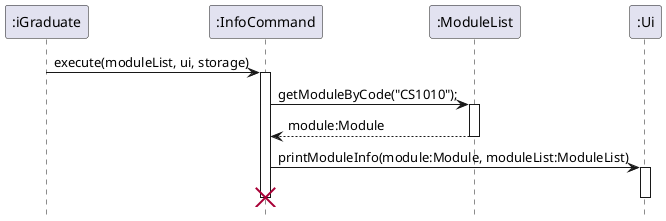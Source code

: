 @startuml
hide footbox

participant ":iGraduate" as iGraduate
participant ":InfoCommand" as InfoCommand
participant ":ModuleList" as ModuleList
participant ":Ui" as Ui

iGraduate -> InfoCommand: execute(moduleList, ui, storage)
activate InfoCommand

InfoCommand -> ModuleList: getModuleByCode("CS1010");
activate ModuleList
return module:Module
deactivate ModuleList

InfoCommand -> Ui: printModuleInfo(module:Module, moduleList:ModuleList)
activate Ui
deactivate Ui

deactivate InfoCommand
destroy InfoCommand
@enduml